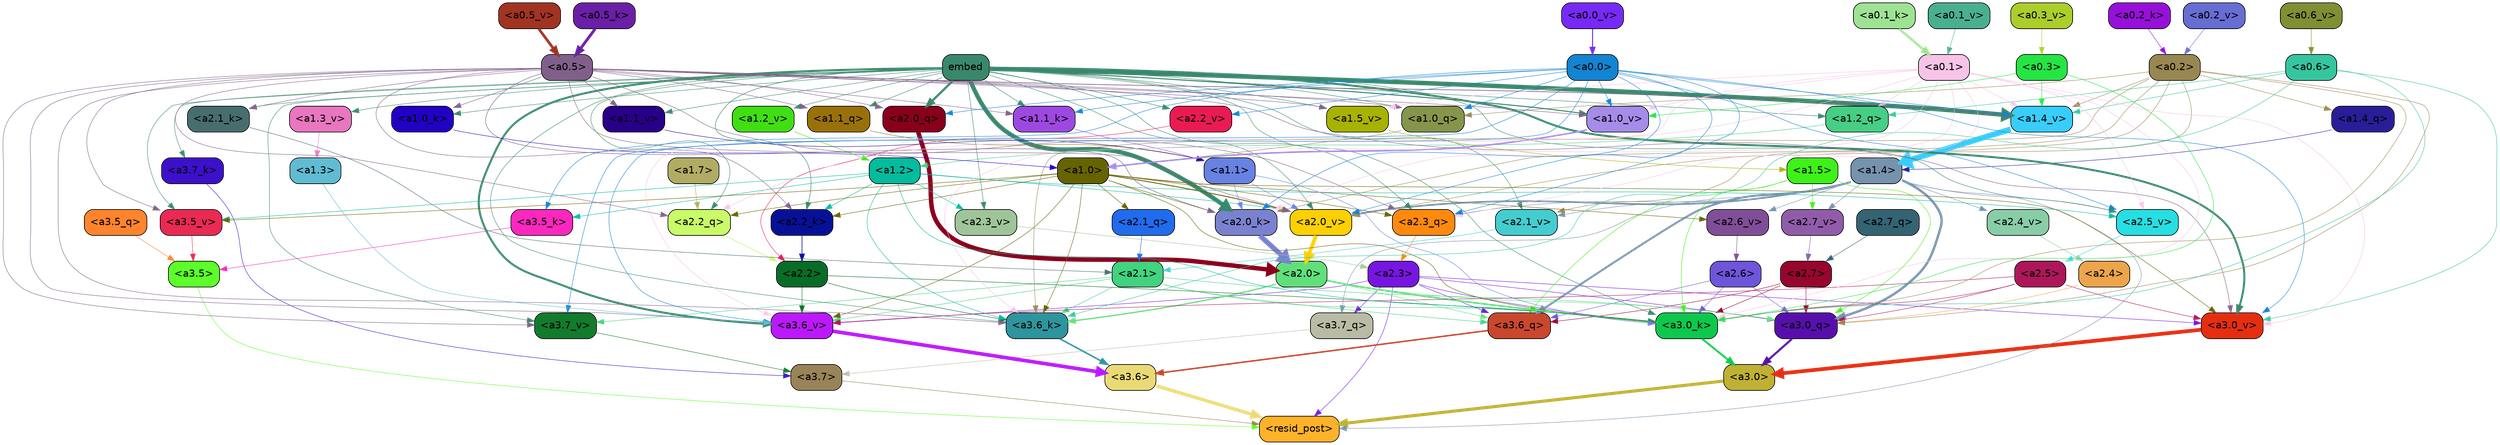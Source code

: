 strict digraph "" {
	graph [bgcolor=transparent,
		layout=dot,
		overlap=false,
		splines=true
	];
	"<a3.7>"	[color=black,
		fillcolor="#988458",
		fontname=Helvetica,
		shape=box,
		style="filled, rounded"];
	"<resid_post>"	[color=black,
		fillcolor="#feb229",
		fontname=Helvetica,
		shape=box,
		style="filled, rounded"];
	"<a3.7>" -> "<resid_post>"	[color="#988458",
		penwidth=0.6239100098609924];
	"<a3.6>"	[color=black,
		fillcolor="#e9da76",
		fontname=Helvetica,
		shape=box,
		style="filled, rounded"];
	"<a3.6>" -> "<resid_post>"	[color="#e9da76",
		penwidth=4.569062113761902];
	"<a3.5>"	[color=black,
		fillcolor="#5cff2a",
		fontname=Helvetica,
		shape=box,
		style="filled, rounded"];
	"<a3.5>" -> "<resid_post>"	[color="#5cff2a",
		penwidth=0.6];
	"<a3.0>"	[color=black,
		fillcolor="#bfb133",
		fontname=Helvetica,
		shape=box,
		style="filled, rounded"];
	"<a3.0>" -> "<resid_post>"	[color="#bfb133",
		penwidth=4.283544182777405];
	"<a2.3>"	[color=black,
		fillcolor="#7716e1",
		fontname=Helvetica,
		shape=box,
		style="filled, rounded"];
	"<a2.3>" -> "<resid_post>"	[color="#7716e1",
		penwidth=0.6];
	"<a3.7_q>"	[color=black,
		fillcolor="#babba5",
		fontname=Helvetica,
		shape=box,
		style="filled, rounded"];
	"<a2.3>" -> "<a3.7_q>"	[color="#7716e1",
		penwidth=0.6];
	"<a3.6_q>"	[color=black,
		fillcolor="#c9472d",
		fontname=Helvetica,
		shape=box,
		style="filled, rounded"];
	"<a2.3>" -> "<a3.6_q>"	[color="#7716e1",
		penwidth=0.6];
	"<a3.0_q>"	[color=black,
		fillcolor="#570fac",
		fontname=Helvetica,
		shape=box,
		style="filled, rounded"];
	"<a2.3>" -> "<a3.0_q>"	[color="#7716e1",
		penwidth=0.6];
	"<a3.0_k>"	[color=black,
		fillcolor="#0ec84d",
		fontname=Helvetica,
		shape=box,
		style="filled, rounded"];
	"<a2.3>" -> "<a3.0_k>"	[color="#7716e1",
		penwidth=0.6];
	"<a3.6_v>"	[color=black,
		fillcolor="#bb19fb",
		fontname=Helvetica,
		shape=box,
		style="filled, rounded"];
	"<a2.3>" -> "<a3.6_v>"	[color="#7716e1",
		penwidth=0.6];
	"<a3.0_v>"	[color=black,
		fillcolor="#e52e11",
		fontname=Helvetica,
		shape=box,
		style="filled, rounded"];
	"<a2.3>" -> "<a3.0_v>"	[color="#7716e1",
		penwidth=0.6];
	"<a1.4>"	[color=black,
		fillcolor="#7693ad",
		fontname=Helvetica,
		shape=box,
		style="filled, rounded"];
	"<a1.4>" -> "<resid_post>"	[color="#7693ad",
		penwidth=0.6];
	"<a1.4>" -> "<a3.7_q>"	[color="#7693ad",
		penwidth=0.6];
	"<a1.4>" -> "<a3.6_q>"	[color="#7693ad",
		penwidth=2.6908124685287476];
	"<a1.4>" -> "<a3.0_q>"	[color="#7693ad",
		penwidth=3.32076895236969];
	"<a2.3_q>"	[color=black,
		fillcolor="#ff890e",
		fontname=Helvetica,
		shape=box,
		style="filled, rounded"];
	"<a1.4>" -> "<a2.3_q>"	[color="#7693ad",
		penwidth=0.6];
	"<a2.7_v>"	[color=black,
		fillcolor="#905ca9",
		fontname=Helvetica,
		shape=box,
		style="filled, rounded"];
	"<a1.4>" -> "<a2.7_v>"	[color="#7693ad",
		penwidth=0.6];
	"<a2.6_v>"	[color=black,
		fillcolor="#804e98",
		fontname=Helvetica,
		shape=box,
		style="filled, rounded"];
	"<a1.4>" -> "<a2.6_v>"	[color="#7693ad",
		penwidth=0.6];
	"<a2.5_v>"	[color=black,
		fillcolor="#27dee2",
		fontname=Helvetica,
		shape=box,
		style="filled, rounded"];
	"<a1.4>" -> "<a2.5_v>"	[color="#7693ad",
		penwidth=0.6];
	"<a2.4_v>"	[color=black,
		fillcolor="#89cda7",
		fontname=Helvetica,
		shape=box,
		style="filled, rounded"];
	"<a1.4>" -> "<a2.4_v>"	[color="#7693ad",
		penwidth=0.6];
	"<a2.1_v>"	[color=black,
		fillcolor="#44cdd0",
		fontname=Helvetica,
		shape=box,
		style="filled, rounded"];
	"<a1.4>" -> "<a2.1_v>"	[color="#7693ad",
		penwidth=0.6];
	"<a2.0_v>"	[color=black,
		fillcolor="#fdd002",
		fontname=Helvetica,
		shape=box,
		style="filled, rounded"];
	"<a1.4>" -> "<a2.0_v>"	[color="#7693ad",
		penwidth=2.3065454959869385];
	"<a3.7_q>" -> "<a3.7>"	[color="#babba5",
		penwidth=0.6];
	"<a3.6_q>" -> "<a3.6>"	[color="#c9472d",
		penwidth=2.03758105635643];
	"<a3.5_q>"	[color=black,
		fillcolor="#ff842d",
		fontname=Helvetica,
		shape=box,
		style="filled, rounded"];
	"<a3.5_q>" -> "<a3.5>"	[color="#ff842d",
		penwidth=0.6];
	"<a3.0_q>" -> "<a3.0>"	[color="#570fac",
		penwidth=2.8638100624084473];
	"<a3.7_k>"	[color=black,
		fillcolor="#3d10ca",
		fontname=Helvetica,
		shape=box,
		style="filled, rounded"];
	"<a3.7_k>" -> "<a3.7>"	[color="#3d10ca",
		penwidth=0.6];
	"<a3.6_k>"	[color=black,
		fillcolor="#2e949d",
		fontname=Helvetica,
		shape=box,
		style="filled, rounded"];
	"<a3.6_k>" -> "<a3.6>"	[color="#2e949d",
		penwidth=2.174198240041733];
	"<a3.5_k>"	[color=black,
		fillcolor="#fc27bf",
		fontname=Helvetica,
		shape=box,
		style="filled, rounded"];
	"<a3.5_k>" -> "<a3.5>"	[color="#fc27bf",
		penwidth=0.6];
	"<a3.0_k>" -> "<a3.0>"	[color="#0ec84d",
		penwidth=2.6274144649505615];
	"<a3.7_v>"	[color=black,
		fillcolor="#137b2c",
		fontname=Helvetica,
		shape=box,
		style="filled, rounded"];
	"<a3.7_v>" -> "<a3.7>"	[color="#137b2c",
		penwidth=0.6];
	"<a3.6_v>" -> "<a3.6>"	[color="#bb19fb",
		penwidth=5.002329230308533];
	"<a3.5_v>"	[color=black,
		fillcolor="#e92a52",
		fontname=Helvetica,
		shape=box,
		style="filled, rounded"];
	"<a3.5_v>" -> "<a3.5>"	[color="#e92a52",
		penwidth=0.6];
	"<a3.0_v>" -> "<a3.0>"	[color="#e52e11",
		penwidth=5.188832879066467];
	"<a2.7>"	[color=black,
		fillcolor="#97062d",
		fontname=Helvetica,
		shape=box,
		style="filled, rounded"];
	"<a2.7>" -> "<a3.6_q>"	[color="#97062d",
		penwidth=0.6];
	"<a2.7>" -> "<a3.0_q>"	[color="#97062d",
		penwidth=0.6];
	"<a2.7>" -> "<a3.0_k>"	[color="#97062d",
		penwidth=0.6];
	"<a2.6>"	[color=black,
		fillcolor="#6e55d9",
		fontname=Helvetica,
		shape=box,
		style="filled, rounded"];
	"<a2.6>" -> "<a3.6_q>"	[color="#6e55d9",
		penwidth=0.6];
	"<a2.6>" -> "<a3.0_q>"	[color="#6e55d9",
		penwidth=0.6];
	"<a2.6>" -> "<a3.0_k>"	[color="#6e55d9",
		penwidth=0.6];
	"<a2.1>"	[color=black,
		fillcolor="#41d37f",
		fontname=Helvetica,
		shape=box,
		style="filled, rounded"];
	"<a2.1>" -> "<a3.6_q>"	[color="#41d37f",
		penwidth=0.6];
	"<a2.1>" -> "<a3.0_q>"	[color="#41d37f",
		penwidth=0.6];
	"<a2.1>" -> "<a3.6_k>"	[color="#41d37f",
		penwidth=0.6];
	"<a2.1>" -> "<a3.0_k>"	[color="#41d37f",
		penwidth=0.6];
	"<a2.1>" -> "<a3.7_v>"	[color="#41d37f",
		penwidth=0.6];
	"<a2.1>" -> "<a3.6_v>"	[color="#41d37f",
		penwidth=0.6];
	"<a2.0>"	[color=black,
		fillcolor="#61df7b",
		fontname=Helvetica,
		shape=box,
		style="filled, rounded"];
	"<a2.0>" -> "<a3.6_q>"	[color="#61df7b",
		penwidth=0.6];
	"<a2.0>" -> "<a3.0_q>"	[color="#61df7b",
		penwidth=0.6];
	"<a2.0>" -> "<a3.6_k>"	[color="#61df7b",
		penwidth=1.6254686117172241];
	"<a2.0>" -> "<a3.0_k>"	[color="#61df7b",
		penwidth=2.182972814887762];
	"<a1.5>"	[color=black,
		fillcolor="#3ef218",
		fontname=Helvetica,
		shape=box,
		style="filled, rounded"];
	"<a1.5>" -> "<a3.6_q>"	[color="#3ef218",
		penwidth=0.6];
	"<a1.5>" -> "<a3.0_q>"	[color="#3ef218",
		penwidth=0.6];
	"<a1.5>" -> "<a3.0_k>"	[color="#3ef218",
		penwidth=0.6];
	"<a1.5>" -> "<a2.7_v>"	[color="#3ef218",
		penwidth=0.6];
	"<a2.5>"	[color=black,
		fillcolor="#ad175a",
		fontname=Helvetica,
		shape=box,
		style="filled, rounded"];
	"<a2.5>" -> "<a3.0_q>"	[color="#ad175a",
		penwidth=0.6];
	"<a2.5>" -> "<a3.0_k>"	[color="#ad175a",
		penwidth=0.6];
	"<a2.5>" -> "<a3.6_v>"	[color="#ad175a",
		penwidth=0.6];
	"<a2.5>" -> "<a3.0_v>"	[color="#ad175a",
		penwidth=0.6];
	"<a2.4>"	[color=black,
		fillcolor="#eda54c",
		fontname=Helvetica,
		shape=box,
		style="filled, rounded"];
	"<a2.4>" -> "<a3.0_q>"	[color="#eda54c",
		penwidth=0.6];
	"<a0.2>"	[color=black,
		fillcolor="#998752",
		fontname=Helvetica,
		shape=box,
		style="filled, rounded"];
	"<a0.2>" -> "<a3.0_q>"	[color="#998752",
		penwidth=0.6];
	"<a0.2>" -> "<a3.6_k>"	[color="#998752",
		penwidth=0.6];
	"<a0.2>" -> "<a3.0_k>"	[color="#998752",
		penwidth=0.6];
	"<a2.0_k>"	[color=black,
		fillcolor="#7a82d0",
		fontname=Helvetica,
		shape=box,
		style="filled, rounded"];
	"<a0.2>" -> "<a2.0_k>"	[color="#998752",
		penwidth=0.6];
	"<a0.2>" -> "<a2.1_v>"	[color="#998752",
		penwidth=0.6];
	"<a0.2>" -> "<a2.0_v>"	[color="#998752",
		penwidth=0.6];
	"<a1.4_q>"	[color=black,
		fillcolor="#2a1d98",
		fontname=Helvetica,
		shape=box,
		style="filled, rounded"];
	"<a0.2>" -> "<a1.4_q>"	[color="#998752",
		penwidth=0.6];
	"<a1.0_q>"	[color=black,
		fillcolor="#85954b",
		fontname=Helvetica,
		shape=box,
		style="filled, rounded"];
	"<a0.2>" -> "<a1.0_q>"	[color="#998752",
		penwidth=0.6];
	"<a1.4_v>"	[color=black,
		fillcolor="#38cdfb",
		fontname=Helvetica,
		shape=box,
		style="filled, rounded"];
	"<a0.2>" -> "<a1.4_v>"	[color="#998752",
		penwidth=0.6];
	embed	[color=black,
		fillcolor="#39886b",
		fontname=Helvetica,
		shape=box,
		style="filled, rounded"];
	embed -> "<a3.7_k>"	[color="#39886b",
		penwidth=0.6];
	embed -> "<a3.6_k>"	[color="#39886b",
		penwidth=0.6];
	embed -> "<a3.0_k>"	[color="#39886b",
		penwidth=0.6];
	embed -> "<a3.7_v>"	[color="#39886b",
		penwidth=0.6];
	embed -> "<a3.6_v>"	[color="#39886b",
		penwidth=2.809220314025879];
	embed -> "<a3.5_v>"	[color="#39886b",
		penwidth=0.6];
	embed -> "<a3.0_v>"	[color="#39886b",
		penwidth=2.754121422767639];
	embed -> "<a2.3_q>"	[color="#39886b",
		penwidth=0.6];
	"<a2.2_q>"	[color=black,
		fillcolor="#c9fa68",
		fontname=Helvetica,
		shape=box,
		style="filled, rounded"];
	embed -> "<a2.2_q>"	[color="#39886b",
		penwidth=0.6];
	"<a2.0_q>"	[color=black,
		fillcolor="#89001b",
		fontname=Helvetica,
		shape=box,
		style="filled, rounded"];
	embed -> "<a2.0_q>"	[color="#39886b",
		penwidth=3.102177858352661];
	"<a2.2_k>"	[color=black,
		fillcolor="#081097",
		fontname=Helvetica,
		shape=box,
		style="filled, rounded"];
	embed -> "<a2.2_k>"	[color="#39886b",
		penwidth=0.6805839538574219];
	"<a2.1_k>"	[color=black,
		fillcolor="#486d6f",
		fontname=Helvetica,
		shape=box,
		style="filled, rounded"];
	embed -> "<a2.1_k>"	[color="#39886b",
		penwidth=0.6];
	embed -> "<a2.0_k>"	[color="#39886b",
		penwidth=5.977519929409027];
	embed -> "<a2.5_v>"	[color="#39886b",
		penwidth=0.6];
	"<a2.3_v>"	[color=black,
		fillcolor="#a0c499",
		fontname=Helvetica,
		shape=box,
		style="filled, rounded"];
	embed -> "<a2.3_v>"	[color="#39886b",
		penwidth=0.6];
	"<a2.2_v>"	[color=black,
		fillcolor="#ea1b52",
		fontname=Helvetica,
		shape=box,
		style="filled, rounded"];
	embed -> "<a2.2_v>"	[color="#39886b",
		penwidth=0.6436443328857422];
	embed -> "<a2.1_v>"	[color="#39886b",
		penwidth=0.6];
	embed -> "<a2.0_v>"	[color="#39886b",
		penwidth=0.6];
	"<a1.2_q>"	[color=black,
		fillcolor="#46ce84",
		fontname=Helvetica,
		shape=box,
		style="filled, rounded"];
	embed -> "<a1.2_q>"	[color="#39886b",
		penwidth=0.6224298477172852];
	"<a1.1_q>"	[color=black,
		fillcolor="#99710b",
		fontname=Helvetica,
		shape=box,
		style="filled, rounded"];
	embed -> "<a1.1_q>"	[color="#39886b",
		penwidth=0.6];
	embed -> "<a1.0_q>"	[color="#39886b",
		penwidth=0.6];
	"<a1.1_k>"	[color=black,
		fillcolor="#9d49e1",
		fontname=Helvetica,
		shape=box,
		style="filled, rounded"];
	embed -> "<a1.1_k>"	[color="#39886b",
		penwidth=0.6];
	"<a1.0_k>"	[color=black,
		fillcolor="#2102c5",
		fontname=Helvetica,
		shape=box,
		style="filled, rounded"];
	embed -> "<a1.0_k>"	[color="#39886b",
		penwidth=0.6];
	"<a1.5_v>"	[color=black,
		fillcolor="#a7b302",
		fontname=Helvetica,
		shape=box,
		style="filled, rounded"];
	embed -> "<a1.5_v>"	[color="#39886b",
		penwidth=0.6];
	embed -> "<a1.4_v>"	[color="#39886b",
		penwidth=6.155339062213898];
	"<a1.3_v>"	[color=black,
		fillcolor="#e877bf",
		fontname=Helvetica,
		shape=box,
		style="filled, rounded"];
	embed -> "<a1.3_v>"	[color="#39886b",
		penwidth=0.6];
	"<a1.2_v>"	[color=black,
		fillcolor="#40df13",
		fontname=Helvetica,
		shape=box,
		style="filled, rounded"];
	embed -> "<a1.2_v>"	[color="#39886b",
		penwidth=0.6];
	"<a1.1_v>"	[color=black,
		fillcolor="#270088",
		fontname=Helvetica,
		shape=box,
		style="filled, rounded"];
	embed -> "<a1.1_v>"	[color="#39886b",
		penwidth=0.6];
	"<a1.0_v>"	[color=black,
		fillcolor="#a58ce9",
		fontname=Helvetica,
		shape=box,
		style="filled, rounded"];
	embed -> "<a1.0_v>"	[color="#39886b",
		penwidth=1.3890299797058105];
	"<a2.2>"	[color=black,
		fillcolor="#096c27",
		fontname=Helvetica,
		shape=box,
		style="filled, rounded"];
	"<a2.2>" -> "<a3.6_k>"	[color="#096c27",
		penwidth=0.6];
	"<a2.2>" -> "<a3.0_k>"	[color="#096c27",
		penwidth=0.6065438985824585];
	"<a2.2>" -> "<a3.6_v>"	[color="#096c27",
		penwidth=0.6];
	"<a1.2>"	[color=black,
		fillcolor="#04bb9e",
		fontname=Helvetica,
		shape=box,
		style="filled, rounded"];
	"<a1.2>" -> "<a3.6_k>"	[color="#04bb9e",
		penwidth=0.6];
	"<a1.2>" -> "<a3.5_k>"	[color="#04bb9e",
		penwidth=0.6];
	"<a1.2>" -> "<a3.0_k>"	[color="#04bb9e",
		penwidth=0.6];
	"<a1.2>" -> "<a3.5_v>"	[color="#04bb9e",
		penwidth=0.6];
	"<a1.2>" -> "<a2.2_k>"	[color="#04bb9e",
		penwidth=0.6];
	"<a1.2>" -> "<a2.5_v>"	[color="#04bb9e",
		penwidth=0.6];
	"<a1.2>" -> "<a2.3_v>"	[color="#04bb9e",
		penwidth=0.6];
	"<a1.2>" -> "<a2.0_v>"	[color="#04bb9e",
		penwidth=0.6];
	"<a1.0>"	[color=black,
		fillcolor="#666301",
		fontname=Helvetica,
		shape=box,
		style="filled, rounded"];
	"<a1.0>" -> "<a3.6_k>"	[color="#666301",
		penwidth=0.6];
	"<a1.0>" -> "<a3.0_k>"	[color="#666301",
		penwidth=0.6];
	"<a1.0>" -> "<a3.6_v>"	[color="#666301",
		penwidth=0.6];
	"<a1.0>" -> "<a3.5_v>"	[color="#666301",
		penwidth=0.6];
	"<a1.0>" -> "<a3.0_v>"	[color="#666301",
		penwidth=0.6];
	"<a1.0>" -> "<a2.3_q>"	[color="#666301",
		penwidth=0.6];
	"<a1.0>" -> "<a2.2_q>"	[color="#666301",
		penwidth=0.6];
	"<a2.1_q>"	[color=black,
		fillcolor="#216bed",
		fontname=Helvetica,
		shape=box,
		style="filled, rounded"];
	"<a1.0>" -> "<a2.1_q>"	[color="#666301",
		penwidth=0.6];
	"<a1.0>" -> "<a2.2_k>"	[color="#666301",
		penwidth=0.6];
	"<a1.0>" -> "<a2.0_k>"	[color="#666301",
		penwidth=0.6];
	"<a1.0>" -> "<a2.6_v>"	[color="#666301",
		penwidth=0.6];
	"<a1.0>" -> "<a2.0_v>"	[color="#666301",
		penwidth=1.2192587852478027];
	"<a0.6>"	[color=black,
		fillcolor="#35c69f",
		fontname=Helvetica,
		shape=box,
		style="filled, rounded"];
	"<a0.6>" -> "<a3.6_k>"	[color="#35c69f",
		penwidth=0.6];
	"<a0.6>" -> "<a3.0_k>"	[color="#35c69f",
		penwidth=0.6];
	"<a0.6>" -> "<a3.0_v>"	[color="#35c69f",
		penwidth=0.6];
	"<a0.6>" -> "<a1.2_q>"	[color="#35c69f",
		penwidth=0.6];
	"<a0.6>" -> "<a1.4_v>"	[color="#35c69f",
		penwidth=0.6];
	"<a0.5>"	[color=black,
		fillcolor="#80608b",
		fontname=Helvetica,
		shape=box,
		style="filled, rounded"];
	"<a0.5>" -> "<a3.6_k>"	[color="#80608b",
		penwidth=0.6];
	"<a0.5>" -> "<a3.7_v>"	[color="#80608b",
		penwidth=0.6];
	"<a0.5>" -> "<a3.6_v>"	[color="#80608b",
		penwidth=0.6];
	"<a0.5>" -> "<a3.5_v>"	[color="#80608b",
		penwidth=0.6];
	"<a0.5>" -> "<a3.0_v>"	[color="#80608b",
		penwidth=0.6120390892028809];
	"<a0.5>" -> "<a2.3_q>"	[color="#80608b",
		penwidth=0.6];
	"<a0.5>" -> "<a2.2_q>"	[color="#80608b",
		penwidth=0.6];
	"<a0.5>" -> "<a2.0_q>"	[color="#80608b",
		penwidth=0.6];
	"<a0.5>" -> "<a2.2_k>"	[color="#80608b",
		penwidth=0.6];
	"<a0.5>" -> "<a2.1_k>"	[color="#80608b",
		penwidth=0.6];
	"<a0.5>" -> "<a2.0_k>"	[color="#80608b",
		penwidth=0.658348560333252];
	"<a0.5>" -> "<a2.0_v>"	[color="#80608b",
		penwidth=0.6];
	"<a0.5>" -> "<a1.1_q>"	[color="#80608b",
		penwidth=0.6];
	"<a0.5>" -> "<a1.0_q>"	[color="#80608b",
		penwidth=0.6];
	"<a0.5>" -> "<a1.1_k>"	[color="#80608b",
		penwidth=0.6];
	"<a0.5>" -> "<a1.0_k>"	[color="#80608b",
		penwidth=0.6];
	"<a0.5>" -> "<a1.5_v>"	[color="#80608b",
		penwidth=0.6];
	"<a0.5>" -> "<a1.4_v>"	[color="#80608b",
		penwidth=0.9002184867858887];
	"<a0.5>" -> "<a1.1_v>"	[color="#80608b",
		penwidth=0.6];
	"<a0.5>" -> "<a1.0_v>"	[color="#80608b",
		penwidth=0.6];
	"<a0.1>"	[color=black,
		fillcolor="#f7c3e7",
		fontname=Helvetica,
		shape=box,
		style="filled, rounded"];
	"<a0.1>" -> "<a3.6_k>"	[color="#f7c3e7",
		penwidth=0.6];
	"<a0.1>" -> "<a3.0_k>"	[color="#f7c3e7",
		penwidth=0.6];
	"<a0.1>" -> "<a3.6_v>"	[color="#f7c3e7",
		penwidth=0.6];
	"<a0.1>" -> "<a3.0_v>"	[color="#f7c3e7",
		penwidth=0.6];
	"<a0.1>" -> "<a2.3_q>"	[color="#f7c3e7",
		penwidth=0.6];
	"<a0.1>" -> "<a2.2_q>"	[color="#f7c3e7",
		penwidth=0.6];
	"<a0.1>" -> "<a2.0_k>"	[color="#f7c3e7",
		penwidth=0.6];
	"<a0.1>" -> "<a2.5_v>"	[color="#f7c3e7",
		penwidth=0.6];
	"<a0.1>" -> "<a1.2_q>"	[color="#f7c3e7",
		penwidth=0.6];
	"<a0.1>" -> "<a1.5_v>"	[color="#f7c3e7",
		penwidth=0.6];
	"<a0.1>" -> "<a1.4_v>"	[color="#f7c3e7",
		penwidth=0.6];
	"<a0.1>" -> "<a1.0_v>"	[color="#f7c3e7",
		penwidth=0.6];
	"<a0.0>"	[color=black,
		fillcolor="#1284d2",
		fontname=Helvetica,
		shape=box,
		style="filled, rounded"];
	"<a0.0>" -> "<a3.5_k>"	[color="#1284d2",
		penwidth=0.6];
	"<a0.0>" -> "<a3.7_v>"	[color="#1284d2",
		penwidth=0.6];
	"<a0.0>" -> "<a3.6_v>"	[color="#1284d2",
		penwidth=0.6];
	"<a0.0>" -> "<a3.0_v>"	[color="#1284d2",
		penwidth=0.6];
	"<a0.0>" -> "<a2.3_q>"	[color="#1284d2",
		penwidth=0.6];
	"<a0.0>" -> "<a2.0_q>"	[color="#1284d2",
		penwidth=0.6];
	"<a0.0>" -> "<a2.0_k>"	[color="#1284d2",
		penwidth=0.6];
	"<a0.0>" -> "<a2.5_v>"	[color="#1284d2",
		penwidth=0.6];
	"<a0.0>" -> "<a2.2_v>"	[color="#1284d2",
		penwidth=0.6];
	"<a0.0>" -> "<a2.0_v>"	[color="#1284d2",
		penwidth=0.6];
	"<a0.0>" -> "<a1.0_q>"	[color="#1284d2",
		penwidth=0.6];
	"<a0.0>" -> "<a1.1_k>"	[color="#1284d2",
		penwidth=0.6];
	"<a0.0>" -> "<a1.4_v>"	[color="#1284d2",
		penwidth=0.6];
	"<a0.0>" -> "<a1.0_v>"	[color="#1284d2",
		penwidth=0.6];
	"<a1.1>"	[color=black,
		fillcolor="#6782e2",
		fontname=Helvetica,
		shape=box,
		style="filled, rounded"];
	"<a1.1>" -> "<a3.0_k>"	[color="#6782e2",
		penwidth=0.6];
	"<a1.1>" -> "<a2.0_k>"	[color="#6782e2",
		penwidth=0.6];
	"<a1.1>" -> "<a2.0_v>"	[color="#6782e2",
		penwidth=0.6];
	"<a0.3>"	[color=black,
		fillcolor="#24e544",
		fontname=Helvetica,
		shape=box,
		style="filled, rounded"];
	"<a0.3>" -> "<a3.0_k>"	[color="#24e544",
		penwidth=0.6];
	"<a0.3>" -> "<a1.4_v>"	[color="#24e544",
		penwidth=0.6];
	"<a0.3>" -> "<a1.0_v>"	[color="#24e544",
		penwidth=0.6];
	"<a1.3>"	[color=black,
		fillcolor="#60bcd2",
		fontname=Helvetica,
		shape=box,
		style="filled, rounded"];
	"<a1.3>" -> "<a3.6_v>"	[color="#60bcd2",
		penwidth=0.6];
	"<a2.7_q>"	[color=black,
		fillcolor="#346372",
		fontname=Helvetica,
		shape=box,
		style="filled, rounded"];
	"<a2.7_q>" -> "<a2.7>"	[color="#346372",
		penwidth=0.6];
	"<a2.3_q>" -> "<a2.3>"	[color="#ff890e",
		penwidth=0.6];
	"<a2.2_q>" -> "<a2.2>"	[color="#c9fa68",
		penwidth=0.7585353851318359];
	"<a2.1_q>" -> "<a2.1>"	[color="#216bed",
		penwidth=0.6];
	"<a2.0_q>" -> "<a2.0>"	[color="#89001b",
		penwidth=6.189085364341736];
	"<a2.2_k>" -> "<a2.2>"	[color="#081097",
		penwidth=0.87534499168396];
	"<a2.1_k>" -> "<a2.1>"	[color="#486d6f",
		penwidth=0.6];
	"<a2.0_k>" -> "<a2.0>"	[color="#7a82d0",
		penwidth=7.056803464889526];
	"<a2.7_v>" -> "<a2.7>"	[color="#905ca9",
		penwidth=0.6];
	"<a2.6_v>" -> "<a2.6>"	[color="#804e98",
		penwidth=0.6];
	"<a2.5_v>" -> "<a2.5>"	[color="#27dee2",
		penwidth=0.6];
	"<a2.4_v>" -> "<a2.4>"	[color="#89cda7",
		penwidth=0.6];
	"<a2.3_v>" -> "<a2.3>"	[color="#a0c499",
		penwidth=0.6];
	"<a2.2_v>" -> "<a2.2>"	[color="#ea1b52",
		penwidth=0.6];
	"<a2.1_v>" -> "<a2.1>"	[color="#44cdd0",
		penwidth=0.6];
	"<a2.0_v>" -> "<a2.0>"	[color="#fdd002",
		penwidth=5.12138295173645];
	"<a1.7>"	[color=black,
		fillcolor="#b1ac63",
		fontname=Helvetica,
		shape=box,
		style="filled, rounded"];
	"<a1.7>" -> "<a2.2_q>"	[color="#b1ac63",
		penwidth=0.6];
	"<a1.4_q>" -> "<a1.4>"	[color="#2a1d98",
		penwidth=0.6];
	"<a1.2_q>" -> "<a1.2>"	[color="#46ce84",
		penwidth=0.6036911010742188];
	"<a1.1_q>" -> "<a1.1>"	[color="#99710b",
		penwidth=0.6];
	"<a1.0_q>" -> "<a1.0>"	[color="#85954b",
		penwidth=0.6];
	"<a1.1_k>" -> "<a1.1>"	[color="#9d49e1",
		penwidth=0.6];
	"<a1.0_k>" -> "<a1.0>"	[color="#2102c5",
		penwidth=0.6];
	"<a1.5_v>" -> "<a1.5>"	[color="#a7b302",
		penwidth=0.6];
	"<a1.4_v>" -> "<a1.4>"	[color="#38cdfb",
		penwidth=7.850657939910889];
	"<a1.3_v>" -> "<a1.3>"	[color="#e877bf",
		penwidth=0.6];
	"<a1.2_v>" -> "<a1.2>"	[color="#40df13",
		penwidth=0.6];
	"<a1.1_v>" -> "<a1.1>"	[color="#270088",
		penwidth=0.6];
	"<a1.0_v>" -> "<a1.0>"	[color="#a58ce9",
		penwidth=2.021620035171509];
	"<a0.5_k>"	[color=black,
		fillcolor="#6a1fa6",
		fontname=Helvetica,
		shape=box,
		style="filled, rounded"];
	"<a0.5_k>" -> "<a0.5>"	[color="#6a1fa6",
		penwidth=3.968934178352356];
	"<a0.2_k>"	[color=black,
		fillcolor="#9710d9",
		fontname=Helvetica,
		shape=box,
		style="filled, rounded"];
	"<a0.2_k>" -> "<a0.2>"	[color="#9710d9",
		penwidth=0.6];
	"<a0.1_k>"	[color=black,
		fillcolor="#9ee393",
		fontname=Helvetica,
		shape=box,
		style="filled, rounded"];
	"<a0.1_k>" -> "<a0.1>"	[color="#9ee393",
		penwidth=3.0963125228881836];
	"<a0.6_v>"	[color=black,
		fillcolor="#7f8f34",
		fontname=Helvetica,
		shape=box,
		style="filled, rounded"];
	"<a0.6_v>" -> "<a0.6>"	[color="#7f8f34",
		penwidth=0.6];
	"<a0.5_v>"	[color=black,
		fillcolor="#a13322",
		fontname=Helvetica,
		shape=box,
		style="filled, rounded"];
	"<a0.5_v>" -> "<a0.5>"	[color="#a13322",
		penwidth=3.7172799110412598];
	"<a0.3_v>"	[color=black,
		fillcolor="#abce2b",
		fontname=Helvetica,
		shape=box,
		style="filled, rounded"];
	"<a0.3_v>" -> "<a0.3>"	[color="#abce2b",
		penwidth=0.6];
	"<a0.2_v>"	[color=black,
		fillcolor="#666dd3",
		fontname=Helvetica,
		shape=box,
		style="filled, rounded"];
	"<a0.2_v>" -> "<a0.2>"	[color="#666dd3",
		penwidth=0.6];
	"<a0.1_v>"	[color=black,
		fillcolor="#4aaf91",
		fontname=Helvetica,
		shape=box,
		style="filled, rounded"];
	"<a0.1_v>" -> "<a0.1>"	[color="#4aaf91",
		penwidth=0.602088451385498];
	"<a0.0_v>"	[color=black,
		fillcolor="#7729f6",
		fontname=Helvetica,
		shape=box,
		style="filled, rounded"];
	"<a0.0_v>" -> "<a0.0>"	[color="#7729f6",
		penwidth=1.3448786735534668];
}
